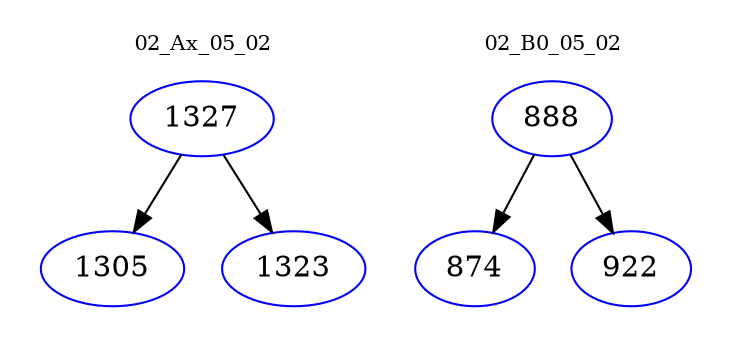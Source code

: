 digraph{
subgraph cluster_0 {
color = white
label = "02_Ax_05_02";
fontsize=10;
T0_1327 [label="1327", color="blue"]
T0_1327 -> T0_1305 [color="black"]
T0_1305 [label="1305", color="blue"]
T0_1327 -> T0_1323 [color="black"]
T0_1323 [label="1323", color="blue"]
}
subgraph cluster_1 {
color = white
label = "02_B0_05_02";
fontsize=10;
T1_888 [label="888", color="blue"]
T1_888 -> T1_874 [color="black"]
T1_874 [label="874", color="blue"]
T1_888 -> T1_922 [color="black"]
T1_922 [label="922", color="blue"]
}
}
